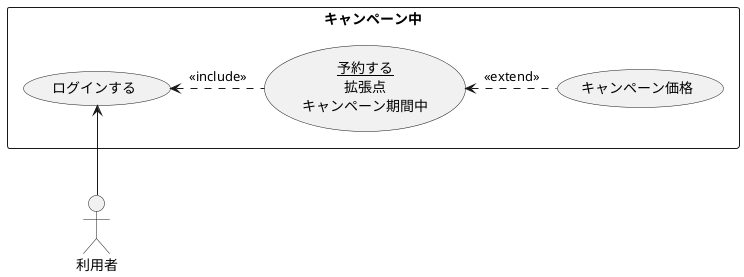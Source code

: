 @startuml ユースケース図
   rectangle キャンペーン中{
   usecase ログインする
   usecase キャンペーン価格
   usecase (<u>予約する</u>\n拡張点\nキャンペーン期間中) as input
   }
   ログインする <-- 利用者
   ログインする <. input : <<include>>
   input <. (キャンペーン価格) : <<extend>>
@enduml